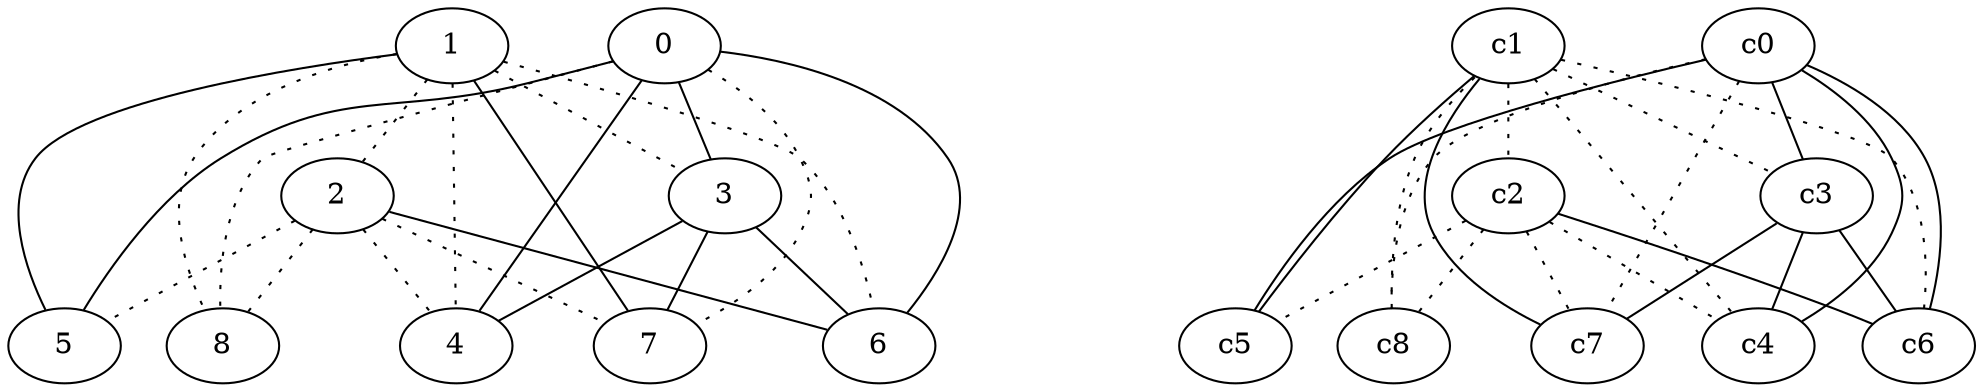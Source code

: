 graph {
a0[label=0];
a1[label=1];
a2[label=2];
a3[label=3];
a4[label=4];
a5[label=5];
a6[label=6];
a7[label=7];
a8[label=8];
a0 -- a3;
a0 -- a4;
a0 -- a5;
a0 -- a6;
a0 -- a7 [style=dotted];
a0 -- a8 [style=dotted];
a1 -- a2 [style=dotted];
a1 -- a3 [style=dotted];
a1 -- a4 [style=dotted];
a1 -- a5;
a1 -- a6 [style=dotted];
a1 -- a7;
a1 -- a8 [style=dotted];
a2 -- a4 [style=dotted];
a2 -- a5 [style=dotted];
a2 -- a6;
a2 -- a7 [style=dotted];
a2 -- a8 [style=dotted];
a3 -- a4;
a3 -- a6;
a3 -- a7;
c0 -- c3;
c0 -- c4;
c0 -- c5;
c0 -- c6;
c0 -- c7 [style=dotted];
c0 -- c8 [style=dotted];
c1 -- c2 [style=dotted];
c1 -- c3 [style=dotted];
c1 -- c4 [style=dotted];
c1 -- c5;
c1 -- c6 [style=dotted];
c1 -- c7;
c1 -- c8 [style=dotted];
c2 -- c4 [style=dotted];
c2 -- c5 [style=dotted];
c2 -- c6;
c2 -- c7 [style=dotted];
c2 -- c8 [style=dotted];
c3 -- c4;
c3 -- c6;
c3 -- c7;
}
